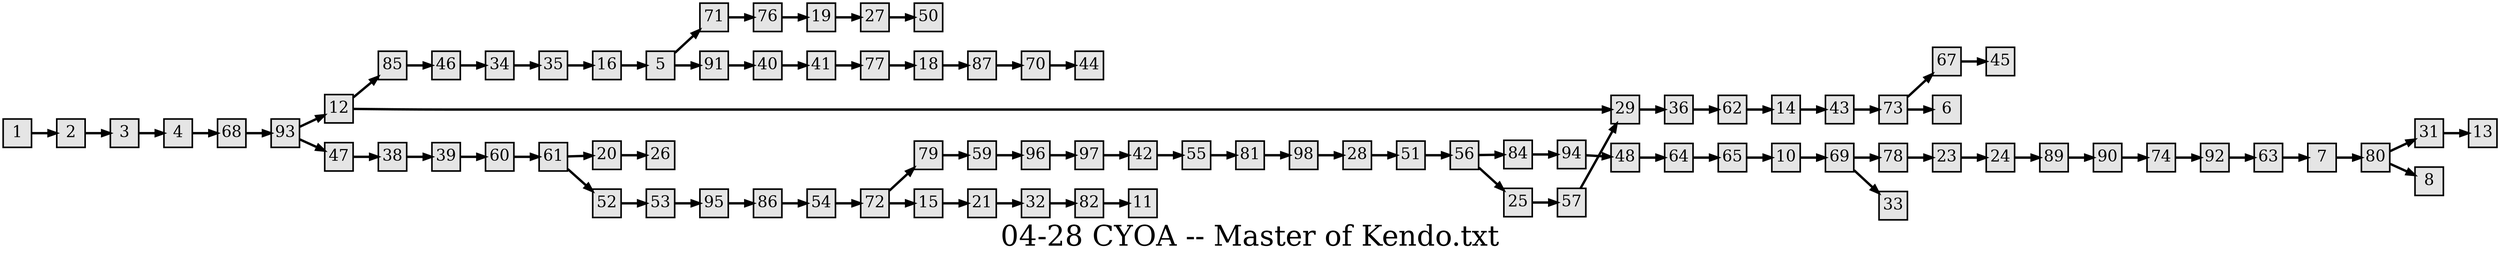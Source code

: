 digraph g{
  graph [ label="04-28 CYOA -- Master of Kendo.txt" rankdir=LR, ordering=out, fontsize=36, nodesep="0.35", ranksep="0.45"];
  node  [shape=rect, penwidth=2, fontsize=20, style=filled, fillcolor=grey90, margin="0,0", labelfloat=true, regular=true, fixedsize=true];
  edge  [labelfloat=true, penwidth=3, fontsize=12];
  1 -> 2;
  2 -> 3;
  3 -> 4;
  4 -> 68;
  5 -> 71;
  5 -> 91;
  7 -> 80;
  10 -> 69;
  12 -> 85;
  12 -> 29;
  14 -> 43;
  15 -> 21;
  16 -> 5;
  18 -> 87;
  19 -> 27;
  20 -> 26;
  21 -> 32;
  23 -> 24;
  24 -> 89;
  25 -> 57;
  27 -> 50;
  28 -> 51;
  29 -> 36;
  31 -> 13;
  32 -> 82;
  34 -> 35;
  35 -> 16;
  36 -> 62;
  38 -> 39;
  39 -> 60;
  40 -> 41;
  41 -> 77;
  42 -> 55;
  43 -> 73;
  46 -> 34;
  47 -> 38;
  48 -> 64;
  51 -> 56;
  52 -> 53;
  53 -> 95;
  54 -> 72;
  55 -> 81;
  56 -> 84;
  56 -> 25;
  57 -> 29;
  59 -> 96;
  60 -> 61;
  61 -> 20;
  61 -> 52;
  62 -> 14;
  63 -> 7;
  64 -> 65;
  65 -> 10;
  67 -> 45;
  68 -> 93;
  69 -> 78;
  69 -> 33;
  70 -> 44;
  71 -> 76;
  72 -> 79;
  72 -> 15;
  73 -> 67;
  73 -> 6;
  74 -> 92;
  76 -> 19;
  77 -> 18;
  78 -> 23;
  79 -> 59;
  80 -> 31;
  80 -> 8;
  81 -> 98;
  82 -> 11;
  84 -> 94;
  85 -> 46;
  86 -> 54;
  87 -> 70;
  89 -> 90;
  90 -> 74;
  91 -> 40;
  92 -> 63;
  93 -> 12;
  93 -> 47;
  94 -> 48;
  95 -> 86;
  96 -> 97;
  97 -> 42;
  98 -> 28;
}

